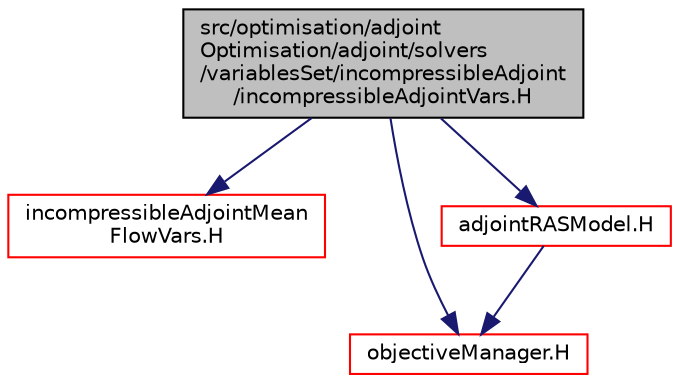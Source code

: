 digraph "src/optimisation/adjointOptimisation/adjoint/solvers/variablesSet/incompressibleAdjoint/incompressibleAdjointVars.H"
{
  bgcolor="transparent";
  edge [fontname="Helvetica",fontsize="10",labelfontname="Helvetica",labelfontsize="10"];
  node [fontname="Helvetica",fontsize="10",shape=record];
  Node1 [label="src/optimisation/adjoint\lOptimisation/adjoint/solvers\l/variablesSet/incompressibleAdjoint\l/incompressibleAdjointVars.H",height=0.2,width=0.4,color="black", fillcolor="grey75", style="filled" fontcolor="black"];
  Node1 -> Node2 [color="midnightblue",fontsize="10",style="solid",fontname="Helvetica"];
  Node2 [label="incompressibleAdjointMean\lFlowVars.H",height=0.2,width=0.4,color="red",URL="$incompressibleAdjointMeanFlowVars_8H.html"];
  Node1 -> Node3 [color="midnightblue",fontsize="10",style="solid",fontname="Helvetica"];
  Node3 [label="objectiveManager.H",height=0.2,width=0.4,color="red",URL="$objectiveManager_8H.html"];
  Node1 -> Node4 [color="midnightblue",fontsize="10",style="solid",fontname="Helvetica"];
  Node4 [label="adjointRASModel.H",height=0.2,width=0.4,color="red",URL="$adjointRASModel_8H.html"];
  Node4 -> Node3 [color="midnightblue",fontsize="10",style="solid",fontname="Helvetica"];
}
